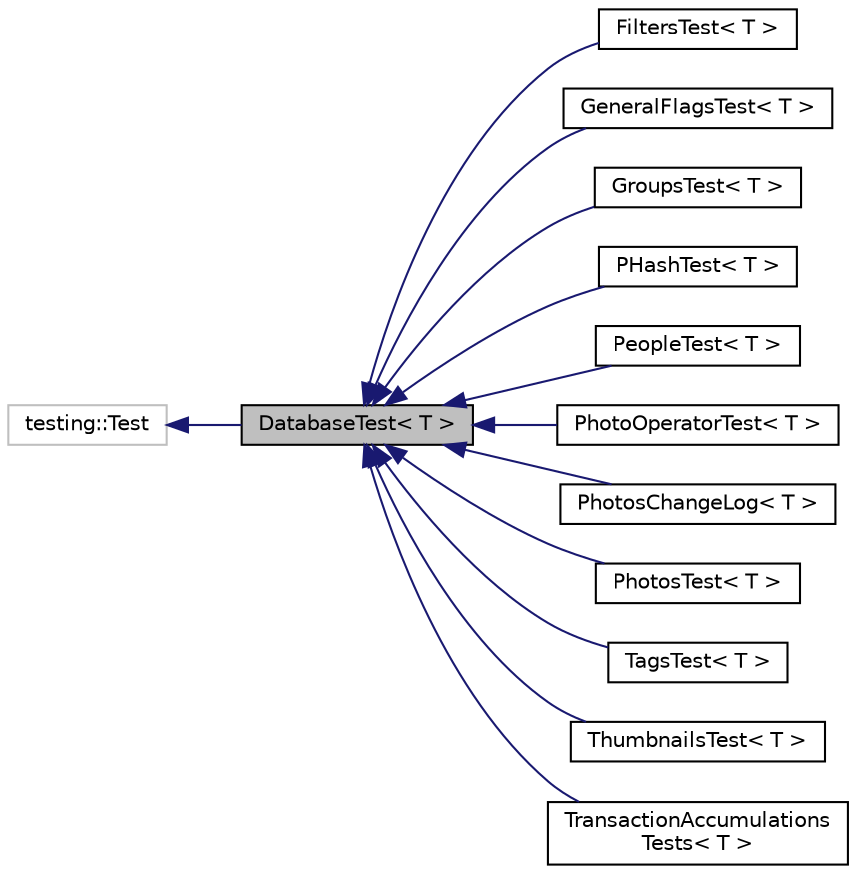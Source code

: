 digraph "DatabaseTest&lt; T &gt;"
{
 // LATEX_PDF_SIZE
  edge [fontname="Helvetica",fontsize="10",labelfontname="Helvetica",labelfontsize="10"];
  node [fontname="Helvetica",fontsize="10",shape=record];
  rankdir="LR";
  Node1 [label="DatabaseTest\< T \>",height=0.2,width=0.4,color="black", fillcolor="grey75", style="filled", fontcolor="black",tooltip=" "];
  Node2 -> Node1 [dir="back",color="midnightblue",fontsize="10",style="solid",fontname="Helvetica"];
  Node2 [label="testing::Test",height=0.2,width=0.4,color="grey75", fillcolor="white", style="filled",tooltip=" "];
  Node1 -> Node3 [dir="back",color="midnightblue",fontsize="10",style="solid",fontname="Helvetica"];
  Node3 [label="FiltersTest\< T \>",height=0.2,width=0.4,color="black", fillcolor="white", style="filled",URL="$struct_filters_test.html",tooltip=" "];
  Node1 -> Node4 [dir="back",color="midnightblue",fontsize="10",style="solid",fontname="Helvetica"];
  Node4 [label="GeneralFlagsTest\< T \>",height=0.2,width=0.4,color="black", fillcolor="white", style="filled",URL="$struct_general_flags_test.html",tooltip=" "];
  Node1 -> Node5 [dir="back",color="midnightblue",fontsize="10",style="solid",fontname="Helvetica"];
  Node5 [label="GroupsTest\< T \>",height=0.2,width=0.4,color="black", fillcolor="white", style="filled",URL="$struct_groups_test.html",tooltip=" "];
  Node1 -> Node6 [dir="back",color="midnightblue",fontsize="10",style="solid",fontname="Helvetica"];
  Node6 [label="PHashTest\< T \>",height=0.2,width=0.4,color="black", fillcolor="white", style="filled",URL="$struct_p_hash_test.html",tooltip=" "];
  Node1 -> Node7 [dir="back",color="midnightblue",fontsize="10",style="solid",fontname="Helvetica"];
  Node7 [label="PeopleTest\< T \>",height=0.2,width=0.4,color="black", fillcolor="white", style="filled",URL="$struct_people_test.html",tooltip=" "];
  Node1 -> Node8 [dir="back",color="midnightblue",fontsize="10",style="solid",fontname="Helvetica"];
  Node8 [label="PhotoOperatorTest\< T \>",height=0.2,width=0.4,color="black", fillcolor="white", style="filled",URL="$struct_photo_operator_test.html",tooltip=" "];
  Node1 -> Node9 [dir="back",color="midnightblue",fontsize="10",style="solid",fontname="Helvetica"];
  Node9 [label="PhotosChangeLog\< T \>",height=0.2,width=0.4,color="black", fillcolor="white", style="filled",URL="$struct_photos_change_log.html",tooltip=" "];
  Node1 -> Node10 [dir="back",color="midnightblue",fontsize="10",style="solid",fontname="Helvetica"];
  Node10 [label="PhotosTest\< T \>",height=0.2,width=0.4,color="black", fillcolor="white", style="filled",URL="$struct_photos_test.html",tooltip=" "];
  Node1 -> Node11 [dir="back",color="midnightblue",fontsize="10",style="solid",fontname="Helvetica"];
  Node11 [label="TagsTest\< T \>",height=0.2,width=0.4,color="black", fillcolor="white", style="filled",URL="$struct_tags_test.html",tooltip=" "];
  Node1 -> Node12 [dir="back",color="midnightblue",fontsize="10",style="solid",fontname="Helvetica"];
  Node12 [label="ThumbnailsTest\< T \>",height=0.2,width=0.4,color="black", fillcolor="white", style="filled",URL="$struct_thumbnails_test.html",tooltip=" "];
  Node1 -> Node13 [dir="back",color="midnightblue",fontsize="10",style="solid",fontname="Helvetica"];
  Node13 [label="TransactionAccumulations\lTests\< T \>",height=0.2,width=0.4,color="black", fillcolor="white", style="filled",URL="$struct_transaction_accumulations_tests.html",tooltip=" "];
}

